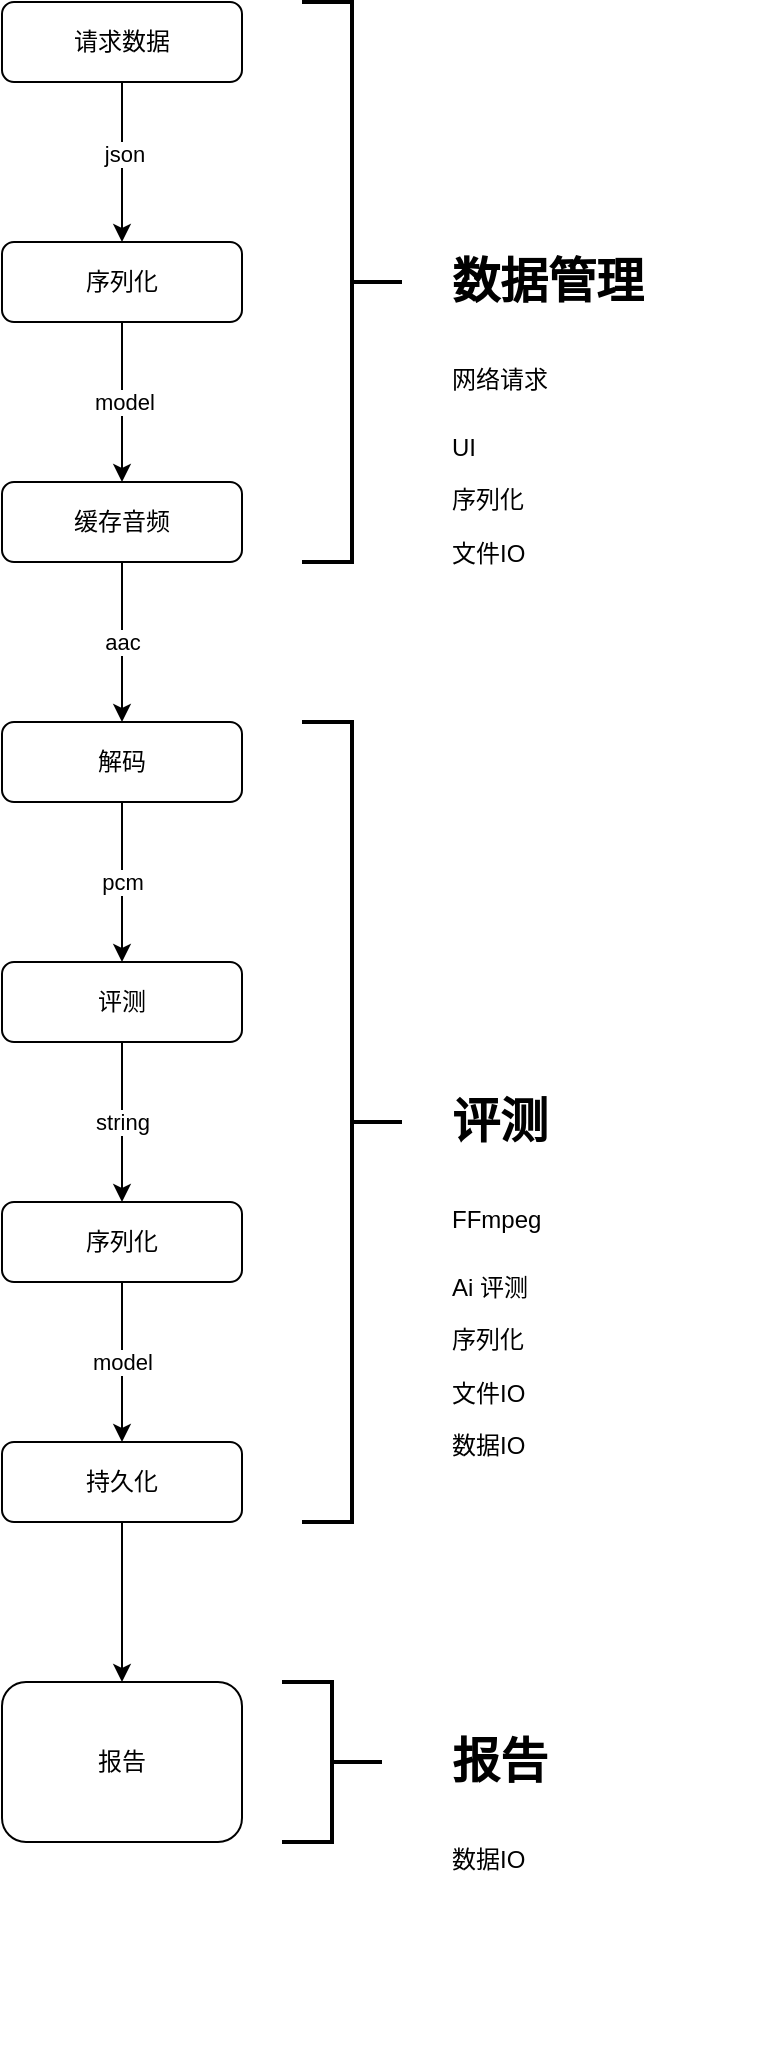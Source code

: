 <mxfile version="13.4.8" type="github" pages="2">
  <diagram id="C5RBs43oDa-KdzZeNtuy" name="回归测试">
    <mxGraphModel dx="1660" dy="1278" grid="1" gridSize="10" guides="1" tooltips="1" connect="1" arrows="1" fold="1" page="1" pageScale="1" pageWidth="827" pageHeight="1169" math="0" shadow="0">
      <root>
        <mxCell id="WIyWlLk6GJQsqaUBKTNV-0" />
        <mxCell id="WIyWlLk6GJQsqaUBKTNV-1" parent="WIyWlLk6GJQsqaUBKTNV-0" />
        <mxCell id="LfmuTeuPd3hzHejp0yc_-4" style="edgeStyle=orthogonalEdgeStyle;rounded=0;orthogonalLoop=1;jettySize=auto;html=1;exitX=0.5;exitY=1;exitDx=0;exitDy=0;entryX=0.5;entryY=0;entryDx=0;entryDy=0;" edge="1" parent="WIyWlLk6GJQsqaUBKTNV-1" source="WIyWlLk6GJQsqaUBKTNV-3" target="LfmuTeuPd3hzHejp0yc_-0">
          <mxGeometry relative="1" as="geometry" />
        </mxCell>
        <mxCell id="LfmuTeuPd3hzHejp0yc_-6" value="json" style="edgeLabel;html=1;align=center;verticalAlign=middle;resizable=0;points=[];" vertex="1" connectable="0" parent="LfmuTeuPd3hzHejp0yc_-4">
          <mxGeometry x="-0.1" y="1" relative="1" as="geometry">
            <mxPoint as="offset" />
          </mxGeometry>
        </mxCell>
        <mxCell id="WIyWlLk6GJQsqaUBKTNV-3" value="请求数据" style="rounded=1;whiteSpace=wrap;html=1;fontSize=12;glass=0;strokeWidth=1;shadow=0;" parent="WIyWlLk6GJQsqaUBKTNV-1" vertex="1">
          <mxGeometry x="320" y="80" width="120" height="40" as="geometry" />
        </mxCell>
        <mxCell id="LfmuTeuPd3hzHejp0yc_-7" value="model" style="edgeStyle=orthogonalEdgeStyle;rounded=0;orthogonalLoop=1;jettySize=auto;html=1;exitX=0.5;exitY=1;exitDx=0;exitDy=0;entryX=0.5;entryY=0;entryDx=0;entryDy=0;" edge="1" parent="WIyWlLk6GJQsqaUBKTNV-1" source="LfmuTeuPd3hzHejp0yc_-0">
          <mxGeometry relative="1" as="geometry">
            <mxPoint x="380" y="320" as="targetPoint" />
          </mxGeometry>
        </mxCell>
        <mxCell id="LfmuTeuPd3hzHejp0yc_-0" value="序列化" style="rounded=1;whiteSpace=wrap;html=1;fontSize=12;glass=0;strokeWidth=1;shadow=0;" vertex="1" parent="WIyWlLk6GJQsqaUBKTNV-1">
          <mxGeometry x="320" y="200" width="120" height="40" as="geometry" />
        </mxCell>
        <mxCell id="LfmuTeuPd3hzHejp0yc_-11" value="pcm" style="edgeStyle=orthogonalEdgeStyle;rounded=0;orthogonalLoop=1;jettySize=auto;html=1;" edge="1" parent="WIyWlLk6GJQsqaUBKTNV-1" source="LfmuTeuPd3hzHejp0yc_-3" target="LfmuTeuPd3hzHejp0yc_-10">
          <mxGeometry relative="1" as="geometry" />
        </mxCell>
        <mxCell id="LfmuTeuPd3hzHejp0yc_-3" value="解码" style="rounded=1;whiteSpace=wrap;html=1;fontSize=12;glass=0;strokeWidth=1;shadow=0;" vertex="1" parent="WIyWlLk6GJQsqaUBKTNV-1">
          <mxGeometry x="320" y="440" width="120" height="40" as="geometry" />
        </mxCell>
        <mxCell id="LfmuTeuPd3hzHejp0yc_-13" value="string" style="edgeStyle=orthogonalEdgeStyle;rounded=0;orthogonalLoop=1;jettySize=auto;html=1;" edge="1" parent="WIyWlLk6GJQsqaUBKTNV-1" source="LfmuTeuPd3hzHejp0yc_-10" target="LfmuTeuPd3hzHejp0yc_-12">
          <mxGeometry relative="1" as="geometry" />
        </mxCell>
        <mxCell id="LfmuTeuPd3hzHejp0yc_-10" value="评测" style="rounded=1;whiteSpace=wrap;html=1;fontSize=12;glass=0;strokeWidth=1;shadow=0;" vertex="1" parent="WIyWlLk6GJQsqaUBKTNV-1">
          <mxGeometry x="320" y="560" width="120" height="40" as="geometry" />
        </mxCell>
        <mxCell id="LfmuTeuPd3hzHejp0yc_-19" value="model" style="edgeStyle=orthogonalEdgeStyle;rounded=0;orthogonalLoop=1;jettySize=auto;html=1;" edge="1" parent="WIyWlLk6GJQsqaUBKTNV-1" source="LfmuTeuPd3hzHejp0yc_-12" target="LfmuTeuPd3hzHejp0yc_-18">
          <mxGeometry relative="1" as="geometry" />
        </mxCell>
        <mxCell id="LfmuTeuPd3hzHejp0yc_-12" value="序列化" style="rounded=1;whiteSpace=wrap;html=1;fontSize=12;glass=0;strokeWidth=1;shadow=0;" vertex="1" parent="WIyWlLk6GJQsqaUBKTNV-1">
          <mxGeometry x="320" y="680" width="120" height="40" as="geometry" />
        </mxCell>
        <mxCell id="LfmuTeuPd3hzHejp0yc_-17" value="aac" style="edgeStyle=orthogonalEdgeStyle;rounded=0;orthogonalLoop=1;jettySize=auto;html=1;" edge="1" parent="WIyWlLk6GJQsqaUBKTNV-1" source="LfmuTeuPd3hzHejp0yc_-16" target="LfmuTeuPd3hzHejp0yc_-3">
          <mxGeometry relative="1" as="geometry" />
        </mxCell>
        <mxCell id="LfmuTeuPd3hzHejp0yc_-16" value="缓存音频" style="rounded=1;whiteSpace=wrap;html=1;fontSize=12;glass=0;strokeWidth=1;shadow=0;" vertex="1" parent="WIyWlLk6GJQsqaUBKTNV-1">
          <mxGeometry x="320" y="320" width="120" height="40" as="geometry" />
        </mxCell>
        <mxCell id="LfmuTeuPd3hzHejp0yc_-21" value="" style="edgeStyle=orthogonalEdgeStyle;rounded=0;orthogonalLoop=1;jettySize=auto;html=1;" edge="1" parent="WIyWlLk6GJQsqaUBKTNV-1" source="LfmuTeuPd3hzHejp0yc_-18" target="LfmuTeuPd3hzHejp0yc_-20">
          <mxGeometry relative="1" as="geometry" />
        </mxCell>
        <mxCell id="LfmuTeuPd3hzHejp0yc_-18" value="持久化" style="rounded=1;whiteSpace=wrap;html=1;fontSize=12;glass=0;strokeWidth=1;shadow=0;" vertex="1" parent="WIyWlLk6GJQsqaUBKTNV-1">
          <mxGeometry x="320" y="800" width="120" height="40" as="geometry" />
        </mxCell>
        <mxCell id="LfmuTeuPd3hzHejp0yc_-20" value="报告" style="rounded=1;whiteSpace=wrap;html=1;fontSize=12;glass=0;strokeWidth=1;shadow=0;" vertex="1" parent="WIyWlLk6GJQsqaUBKTNV-1">
          <mxGeometry x="320" y="920" width="120" height="80" as="geometry" />
        </mxCell>
        <mxCell id="LfmuTeuPd3hzHejp0yc_-22" value="" style="strokeWidth=2;html=1;shape=mxgraph.flowchart.annotation_2;align=left;labelPosition=right;pointerEvents=1;verticalAlign=middle;rotation=-180;" vertex="1" parent="WIyWlLk6GJQsqaUBKTNV-1">
          <mxGeometry x="470" y="80" width="50" height="280" as="geometry" />
        </mxCell>
        <mxCell id="LfmuTeuPd3hzHejp0yc_-23" value="" style="strokeWidth=2;html=1;shape=mxgraph.flowchart.annotation_2;align=left;labelPosition=right;pointerEvents=1;direction=west;" vertex="1" parent="WIyWlLk6GJQsqaUBKTNV-1">
          <mxGeometry x="470" y="440" width="50" height="400" as="geometry" />
        </mxCell>
        <mxCell id="LfmuTeuPd3hzHejp0yc_-25" value="" style="strokeWidth=2;html=1;shape=mxgraph.flowchart.annotation_2;align=left;labelPosition=right;pointerEvents=1;direction=west;" vertex="1" parent="WIyWlLk6GJQsqaUBKTNV-1">
          <mxGeometry x="460" y="920" width="50" height="80" as="geometry" />
        </mxCell>
        <mxCell id="LfmuTeuPd3hzHejp0yc_-27" value="&lt;h1&gt;数据管理&lt;/h1&gt;&lt;h1&gt;&lt;span style=&quot;font-size: 12px ; font-weight: normal&quot;&gt;网络请求&lt;/span&gt;&lt;br&gt;&lt;/h1&gt;&lt;p&gt;UI&lt;/p&gt;&lt;p&gt;序列化&lt;br&gt;&lt;/p&gt;&lt;p&gt;文件IO&lt;/p&gt;&lt;p&gt;&lt;br&gt;&lt;/p&gt;" style="text;html=1;strokeColor=none;fillColor=none;spacing=5;spacingTop=-20;whiteSpace=wrap;overflow=hidden;rounded=0;align=left;" vertex="1" parent="WIyWlLk6GJQsqaUBKTNV-1">
          <mxGeometry x="540" y="200" width="160" height="170" as="geometry" />
        </mxCell>
        <mxCell id="LfmuTeuPd3hzHejp0yc_-28" value="&lt;h1&gt;评测&lt;/h1&gt;&lt;h1&gt;&lt;span style=&quot;font-size: 12px ; font-weight: normal&quot;&gt;FFmpeg&lt;/span&gt;&lt;br&gt;&lt;/h1&gt;&lt;p&gt;Ai 评测&lt;br&gt;&lt;/p&gt;&lt;p&gt;序列化&lt;/p&gt;&lt;p&gt;文件IO&lt;/p&gt;&lt;p&gt;数据IO&lt;/p&gt;&lt;p&gt;&lt;br&gt;&lt;/p&gt;&lt;p&gt;&lt;br&gt;&lt;/p&gt;" style="text;html=1;strokeColor=none;fillColor=none;spacing=5;spacingTop=-20;whiteSpace=wrap;overflow=hidden;rounded=0;align=left;" vertex="1" parent="WIyWlLk6GJQsqaUBKTNV-1">
          <mxGeometry x="540" y="620" width="160" height="210" as="geometry" />
        </mxCell>
        <mxCell id="LfmuTeuPd3hzHejp0yc_-29" value="&lt;h1&gt;报告&lt;/h1&gt;&lt;h1&gt;&lt;span style=&quot;font-size: 12px ; font-weight: normal&quot;&gt;数据IO&lt;/span&gt;&lt;br&gt;&lt;/h1&gt;&lt;p&gt;&lt;br&gt;&lt;/p&gt;&lt;p&gt;&lt;br&gt;&lt;/p&gt;" style="text;html=1;strokeColor=none;fillColor=none;spacing=5;spacingTop=-20;whiteSpace=wrap;overflow=hidden;rounded=0;align=left;" vertex="1" parent="WIyWlLk6GJQsqaUBKTNV-1">
          <mxGeometry x="540" y="940" width="160" height="170" as="geometry" />
        </mxCell>
      </root>
    </mxGraphModel>
  </diagram>
  <diagram id="shns69qSTl3ZmWyxPoLU" name="功能测试">
    <mxGraphModel dx="1186" dy="913" grid="1" gridSize="10" guides="1" tooltips="1" connect="1" arrows="1" fold="1" page="1" pageScale="1" pageWidth="827" pageHeight="1169" math="0" shadow="0">
      <root>
        <mxCell id="7JmiY0MNRi3MSoXasWoM-0" />
        <mxCell id="7JmiY0MNRi3MSoXasWoM-1" parent="7JmiY0MNRi3MSoXasWoM-0" />
        <mxCell id="hRBhtfsrO4u8W72SG4jY-0" style="edgeStyle=orthogonalEdgeStyle;rounded=0;orthogonalLoop=1;jettySize=auto;html=1;exitX=0.5;exitY=1;exitDx=0;exitDy=0;entryX=0.5;entryY=0;entryDx=0;entryDy=0;" edge="1" parent="7JmiY0MNRi3MSoXasWoM-1" source="hRBhtfsrO4u8W72SG4jY-2" target="hRBhtfsrO4u8W72SG4jY-4">
          <mxGeometry relative="1" as="geometry" />
        </mxCell>
        <mxCell id="hRBhtfsrO4u8W72SG4jY-2" value="录入/选择评测词" style="rounded=1;whiteSpace=wrap;html=1;fontSize=12;glass=0;strokeWidth=1;shadow=0;" vertex="1" parent="7JmiY0MNRi3MSoXasWoM-1">
          <mxGeometry x="320" y="80" width="120" height="40" as="geometry" />
        </mxCell>
        <mxCell id="hRBhtfsrO4u8W72SG4jY-3" value="" style="edgeStyle=orthogonalEdgeStyle;rounded=0;orthogonalLoop=1;jettySize=auto;html=1;exitX=0.5;exitY=1;exitDx=0;exitDy=0;entryX=0.5;entryY=0;entryDx=0;entryDy=0;" edge="1" parent="7JmiY0MNRi3MSoXasWoM-1" source="hRBhtfsrO4u8W72SG4jY-4">
          <mxGeometry relative="1" as="geometry">
            <mxPoint x="380" y="320" as="targetPoint" />
          </mxGeometry>
        </mxCell>
        <mxCell id="hRBhtfsrO4u8W72SG4jY-4" value="选择 Ai 能力" style="rounded=1;whiteSpace=wrap;html=1;fontSize=12;glass=0;strokeWidth=1;shadow=0;" vertex="1" parent="7JmiY0MNRi3MSoXasWoM-1">
          <mxGeometry x="320" y="200" width="120" height="40" as="geometry" />
        </mxCell>
        <mxCell id="hRBhtfsrO4u8W72SG4jY-5" value="pcm" style="edgeStyle=orthogonalEdgeStyle;rounded=0;orthogonalLoop=1;jettySize=auto;html=1;" edge="1" parent="7JmiY0MNRi3MSoXasWoM-1" source="hRBhtfsrO4u8W72SG4jY-6" target="hRBhtfsrO4u8W72SG4jY-8">
          <mxGeometry relative="1" as="geometry" />
        </mxCell>
        <mxCell id="hRBhtfsrO4u8W72SG4jY-6" value="麦克风" style="rounded=1;whiteSpace=wrap;html=1;fontSize=12;glass=0;strokeWidth=1;shadow=0;" vertex="1" parent="7JmiY0MNRi3MSoXasWoM-1">
          <mxGeometry x="320" y="440" width="120" height="40" as="geometry" />
        </mxCell>
        <mxCell id="hRBhtfsrO4u8W72SG4jY-7" value="string" style="edgeStyle=orthogonalEdgeStyle;rounded=0;orthogonalLoop=1;jettySize=auto;html=1;" edge="1" parent="7JmiY0MNRi3MSoXasWoM-1" source="hRBhtfsrO4u8W72SG4jY-8" target="hRBhtfsrO4u8W72SG4jY-10">
          <mxGeometry relative="1" as="geometry" />
        </mxCell>
        <mxCell id="hRBhtfsrO4u8W72SG4jY-8" value="评测" style="rounded=1;whiteSpace=wrap;html=1;fontSize=12;glass=0;strokeWidth=1;shadow=0;" vertex="1" parent="7JmiY0MNRi3MSoXasWoM-1">
          <mxGeometry x="320" y="560" width="120" height="40" as="geometry" />
        </mxCell>
        <mxCell id="hRBhtfsrO4u8W72SG4jY-9" value="model" style="edgeStyle=orthogonalEdgeStyle;rounded=0;orthogonalLoop=1;jettySize=auto;html=1;" edge="1" parent="7JmiY0MNRi3MSoXasWoM-1" source="hRBhtfsrO4u8W72SG4jY-10" target="hRBhtfsrO4u8W72SG4jY-14">
          <mxGeometry relative="1" as="geometry" />
        </mxCell>
        <mxCell id="hRBhtfsrO4u8W72SG4jY-10" value="序列化" style="rounded=1;whiteSpace=wrap;html=1;fontSize=12;glass=0;strokeWidth=1;shadow=0;" vertex="1" parent="7JmiY0MNRi3MSoXasWoM-1">
          <mxGeometry x="320" y="680" width="120" height="40" as="geometry" />
        </mxCell>
        <mxCell id="hRBhtfsrO4u8W72SG4jY-11" value="model" style="edgeStyle=orthogonalEdgeStyle;rounded=0;orthogonalLoop=1;jettySize=auto;html=1;" edge="1" parent="7JmiY0MNRi3MSoXasWoM-1" source="hRBhtfsrO4u8W72SG4jY-12" target="hRBhtfsrO4u8W72SG4jY-6">
          <mxGeometry relative="1" as="geometry" />
        </mxCell>
        <mxCell id="hRBhtfsrO4u8W72SG4jY-12" value="开始" style="rounded=1;whiteSpace=wrap;html=1;fontSize=12;glass=0;strokeWidth=1;shadow=0;" vertex="1" parent="7JmiY0MNRi3MSoXasWoM-1">
          <mxGeometry x="320" y="320" width="120" height="40" as="geometry" />
        </mxCell>
        <mxCell id="hRBhtfsrO4u8W72SG4jY-13" value="" style="edgeStyle=orthogonalEdgeStyle;rounded=0;orthogonalLoop=1;jettySize=auto;html=1;" edge="1" parent="7JmiY0MNRi3MSoXasWoM-1" source="hRBhtfsrO4u8W72SG4jY-14" target="hRBhtfsrO4u8W72SG4jY-15">
          <mxGeometry relative="1" as="geometry" />
        </mxCell>
        <mxCell id="hRBhtfsrO4u8W72SG4jY-14" value="持久化" style="rounded=1;whiteSpace=wrap;html=1;fontSize=12;glass=0;strokeWidth=1;shadow=0;" vertex="1" parent="7JmiY0MNRi3MSoXasWoM-1">
          <mxGeometry x="320" y="800" width="120" height="40" as="geometry" />
        </mxCell>
        <mxCell id="hRBhtfsrO4u8W72SG4jY-15" value="报告" style="rounded=1;whiteSpace=wrap;html=1;fontSize=12;glass=0;strokeWidth=1;shadow=0;" vertex="1" parent="7JmiY0MNRi3MSoXasWoM-1">
          <mxGeometry x="320" y="920" width="120" height="80" as="geometry" />
        </mxCell>
        <mxCell id="hRBhtfsrO4u8W72SG4jY-16" value="" style="strokeWidth=2;html=1;shape=mxgraph.flowchart.annotation_2;align=left;labelPosition=right;pointerEvents=1;verticalAlign=middle;rotation=-180;" vertex="1" parent="7JmiY0MNRi3MSoXasWoM-1">
          <mxGeometry x="470" y="80" width="50" height="280" as="geometry" />
        </mxCell>
        <mxCell id="hRBhtfsrO4u8W72SG4jY-17" value="" style="strokeWidth=2;html=1;shape=mxgraph.flowchart.annotation_2;align=left;labelPosition=right;pointerEvents=1;direction=west;" vertex="1" parent="7JmiY0MNRi3MSoXasWoM-1">
          <mxGeometry x="470" y="440" width="50" height="400" as="geometry" />
        </mxCell>
        <mxCell id="hRBhtfsrO4u8W72SG4jY-18" value="" style="strokeWidth=2;html=1;shape=mxgraph.flowchart.annotation_2;align=left;labelPosition=right;pointerEvents=1;direction=west;" vertex="1" parent="7JmiY0MNRi3MSoXasWoM-1">
          <mxGeometry x="460" y="920" width="50" height="80" as="geometry" />
        </mxCell>
        <mxCell id="hRBhtfsrO4u8W72SG4jY-19" value="&lt;h1&gt;数据管理&lt;/h1&gt;&lt;div&gt;UI&lt;/div&gt;&lt;p&gt;数据IO&lt;/p&gt;&lt;p&gt;序列化&lt;/p&gt;" style="text;html=1;strokeColor=none;fillColor=none;spacing=5;spacingTop=-20;whiteSpace=wrap;overflow=hidden;rounded=0;align=left;" vertex="1" parent="7JmiY0MNRi3MSoXasWoM-1">
          <mxGeometry x="540" y="200" width="160" height="150" as="geometry" />
        </mxCell>
        <mxCell id="hRBhtfsrO4u8W72SG4jY-20" value="&lt;h1&gt;评测&lt;/h1&gt;&lt;div&gt;音频采集&lt;/div&gt;&lt;p&gt;音频录制&lt;/p&gt;&lt;p&gt;Ai 评测&lt;br&gt;&lt;/p&gt;&lt;p&gt;序列化&lt;/p&gt;&lt;p&gt;文件IO&lt;/p&gt;&lt;p&gt;数据IO&lt;/p&gt;&lt;p&gt;&lt;br&gt;&lt;/p&gt;&lt;p&gt;&lt;br&gt;&lt;/p&gt;" style="text;html=1;strokeColor=none;fillColor=none;spacing=5;spacingTop=-20;whiteSpace=wrap;overflow=hidden;rounded=0;align=left;" vertex="1" parent="7JmiY0MNRi3MSoXasWoM-1">
          <mxGeometry x="540" y="620" width="160" height="210" as="geometry" />
        </mxCell>
        <mxCell id="hRBhtfsrO4u8W72SG4jY-21" value="&lt;h1&gt;报告&lt;/h1&gt;&lt;div&gt;数据IO&lt;/div&gt;&lt;p&gt;&lt;br&gt;&lt;/p&gt;&lt;p&gt;&lt;br&gt;&lt;/p&gt;" style="text;html=1;strokeColor=none;fillColor=none;spacing=5;spacingTop=-20;whiteSpace=wrap;overflow=hidden;rounded=0;align=left;" vertex="1" parent="7JmiY0MNRi3MSoXasWoM-1">
          <mxGeometry x="540" y="940" width="160" height="170" as="geometry" />
        </mxCell>
      </root>
    </mxGraphModel>
  </diagram>
</mxfile>
